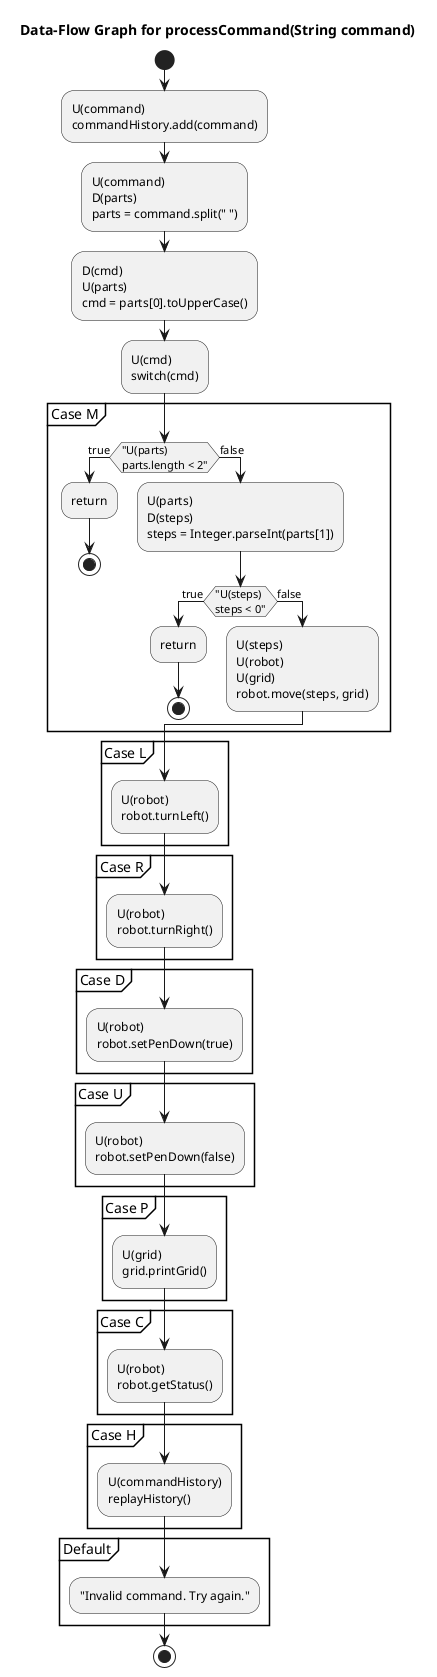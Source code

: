 @startuml
title Data-Flow Graph for processCommand(String command)

start

:U(command)\ncommandHistory.add(command);

:U(command)\nD(parts)\nparts = command.split(" ");

:D(cmd)\nU(parts)\ncmd = parts[0].toUpperCase();

:U(cmd)\nswitch(cmd);

group Case M
    if ("U(parts)\nparts.length < 2") then (true)
        :return;
        stop
    else (false)
        :U(parts)\nD(steps)\nsteps = Integer.parseInt(parts[1]);

        if ("U(steps)\nsteps < 0") then (true)
            :return;
            stop
        else (false)
            :U(steps)\nU(robot)\nU(grid)\nrobot.move(steps, grid);
        endif
    endif
end group

group Case L
    :U(robot)\nrobot.turnLeft();
end group

group Case R
    :U(robot)\nrobot.turnRight();
end group

group Case D
    :U(robot)\nrobot.setPenDown(true);
end group

group Case U
    :U(robot)\nrobot.setPenDown(false);
end group

group Case P
    :U(grid)\ngrid.printGrid();
end group

group Case C
    :U(robot)\nrobot.getStatus();
end group

group Case H
    :U(commandHistory)\nreplayHistory();
end group

group Default
    :"Invalid command. Try again.";
end group

stop
@enduml
